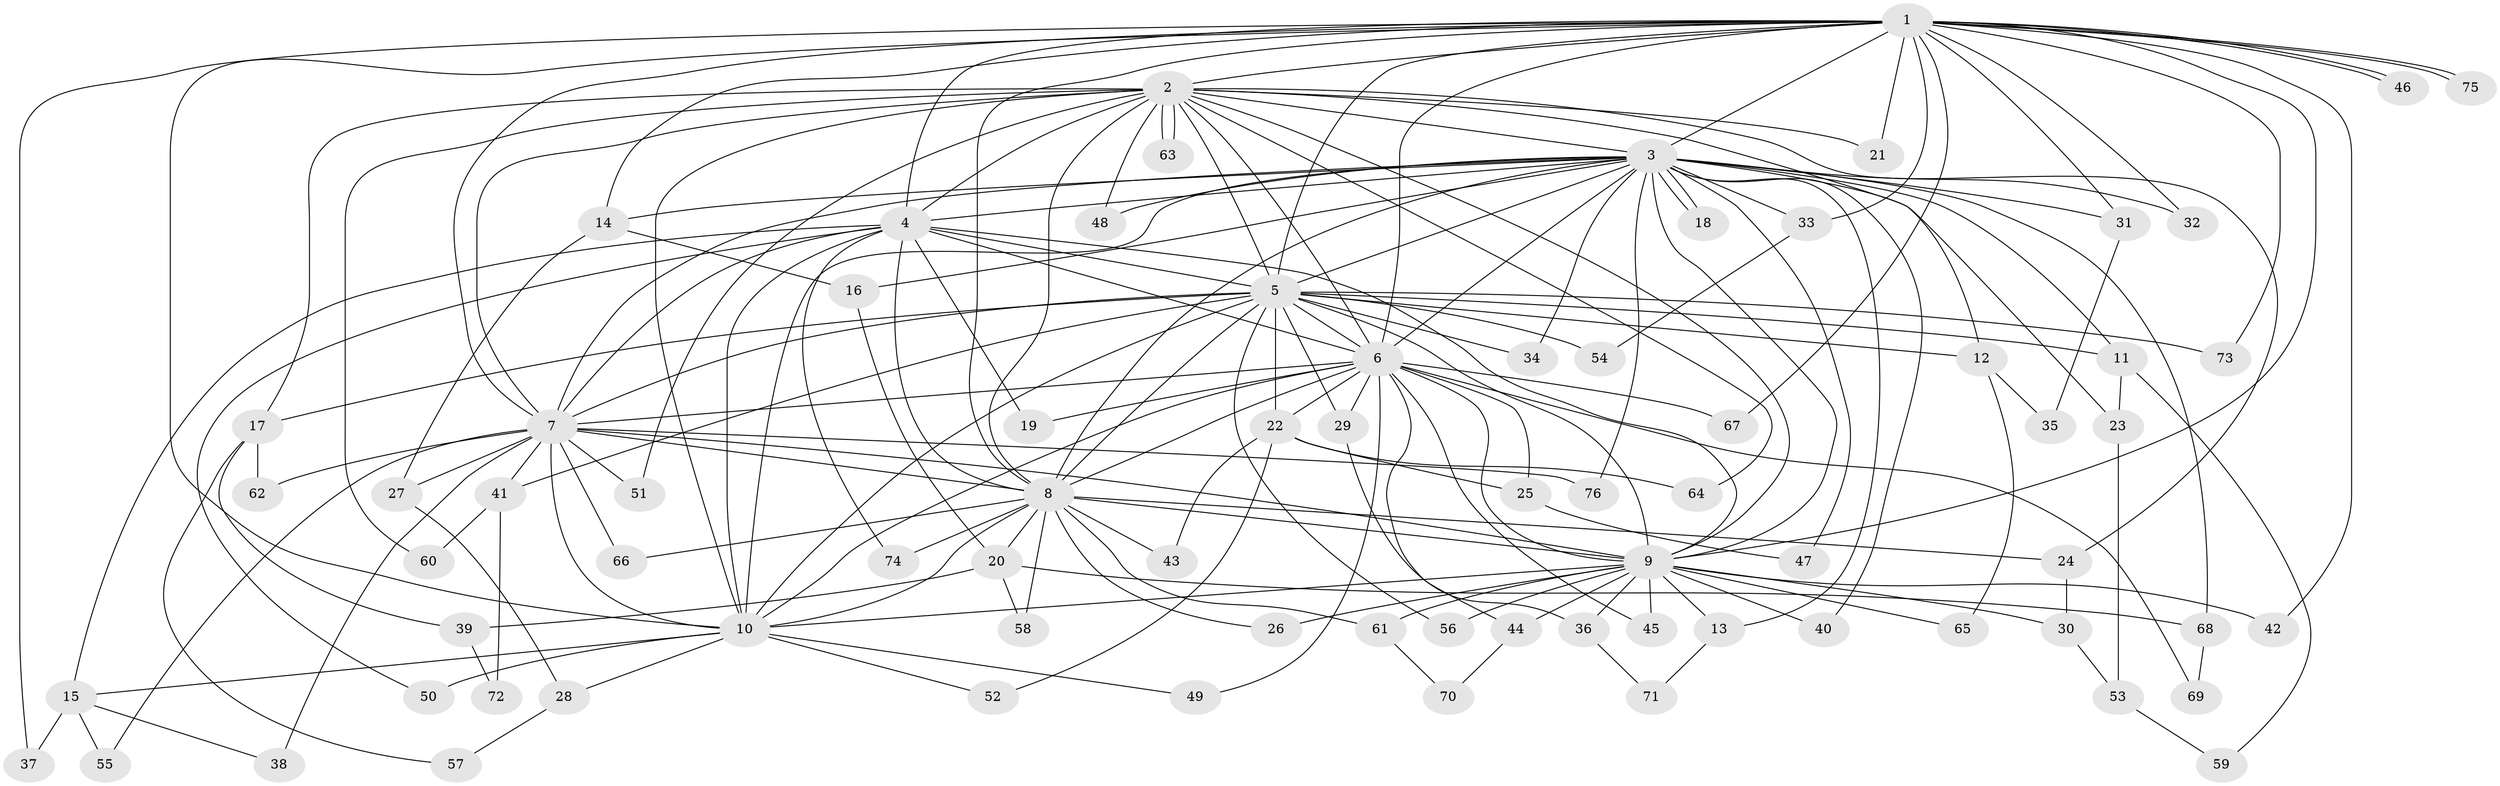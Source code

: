 // Generated by graph-tools (version 1.1) at 2025/14/03/09/25 04:14:03]
// undirected, 76 vertices, 177 edges
graph export_dot {
graph [start="1"]
  node [color=gray90,style=filled];
  1;
  2;
  3;
  4;
  5;
  6;
  7;
  8;
  9;
  10;
  11;
  12;
  13;
  14;
  15;
  16;
  17;
  18;
  19;
  20;
  21;
  22;
  23;
  24;
  25;
  26;
  27;
  28;
  29;
  30;
  31;
  32;
  33;
  34;
  35;
  36;
  37;
  38;
  39;
  40;
  41;
  42;
  43;
  44;
  45;
  46;
  47;
  48;
  49;
  50;
  51;
  52;
  53;
  54;
  55;
  56;
  57;
  58;
  59;
  60;
  61;
  62;
  63;
  64;
  65;
  66;
  67;
  68;
  69;
  70;
  71;
  72;
  73;
  74;
  75;
  76;
  1 -- 2;
  1 -- 3;
  1 -- 4;
  1 -- 5;
  1 -- 6;
  1 -- 7;
  1 -- 8;
  1 -- 9;
  1 -- 10;
  1 -- 14;
  1 -- 21;
  1 -- 31;
  1 -- 32;
  1 -- 33;
  1 -- 37;
  1 -- 42;
  1 -- 46;
  1 -- 46;
  1 -- 67;
  1 -- 73;
  1 -- 75;
  1 -- 75;
  2 -- 3;
  2 -- 4;
  2 -- 5;
  2 -- 6;
  2 -- 7;
  2 -- 8;
  2 -- 9;
  2 -- 10;
  2 -- 12;
  2 -- 17;
  2 -- 21;
  2 -- 24;
  2 -- 48;
  2 -- 51;
  2 -- 60;
  2 -- 63;
  2 -- 63;
  2 -- 64;
  3 -- 4;
  3 -- 5;
  3 -- 6;
  3 -- 7;
  3 -- 8;
  3 -- 9;
  3 -- 10;
  3 -- 11;
  3 -- 13;
  3 -- 14;
  3 -- 16;
  3 -- 18;
  3 -- 18;
  3 -- 23;
  3 -- 31;
  3 -- 32;
  3 -- 33;
  3 -- 34;
  3 -- 40;
  3 -- 47;
  3 -- 48;
  3 -- 68;
  3 -- 76;
  4 -- 5;
  4 -- 6;
  4 -- 7;
  4 -- 8;
  4 -- 9;
  4 -- 10;
  4 -- 15;
  4 -- 19;
  4 -- 50;
  4 -- 74;
  5 -- 6;
  5 -- 7;
  5 -- 8;
  5 -- 9;
  5 -- 10;
  5 -- 11;
  5 -- 12;
  5 -- 17;
  5 -- 22;
  5 -- 29;
  5 -- 34;
  5 -- 41;
  5 -- 54;
  5 -- 56;
  5 -- 73;
  6 -- 7;
  6 -- 8;
  6 -- 9;
  6 -- 10;
  6 -- 19;
  6 -- 22;
  6 -- 25;
  6 -- 29;
  6 -- 44;
  6 -- 45;
  6 -- 49;
  6 -- 67;
  6 -- 69;
  7 -- 8;
  7 -- 9;
  7 -- 10;
  7 -- 27;
  7 -- 38;
  7 -- 41;
  7 -- 51;
  7 -- 55;
  7 -- 62;
  7 -- 66;
  7 -- 76;
  8 -- 9;
  8 -- 10;
  8 -- 20;
  8 -- 24;
  8 -- 26;
  8 -- 43;
  8 -- 58;
  8 -- 61;
  8 -- 66;
  8 -- 74;
  9 -- 10;
  9 -- 13;
  9 -- 26;
  9 -- 30;
  9 -- 36;
  9 -- 40;
  9 -- 42;
  9 -- 44;
  9 -- 45;
  9 -- 56;
  9 -- 61;
  9 -- 65;
  10 -- 15;
  10 -- 28;
  10 -- 49;
  10 -- 50;
  10 -- 52;
  11 -- 23;
  11 -- 59;
  12 -- 35;
  12 -- 65;
  13 -- 71;
  14 -- 16;
  14 -- 27;
  15 -- 37;
  15 -- 38;
  15 -- 55;
  16 -- 20;
  17 -- 39;
  17 -- 57;
  17 -- 62;
  20 -- 39;
  20 -- 58;
  20 -- 68;
  22 -- 25;
  22 -- 43;
  22 -- 52;
  22 -- 64;
  23 -- 53;
  24 -- 30;
  25 -- 47;
  27 -- 28;
  28 -- 57;
  29 -- 36;
  30 -- 53;
  31 -- 35;
  33 -- 54;
  36 -- 71;
  39 -- 72;
  41 -- 60;
  41 -- 72;
  44 -- 70;
  53 -- 59;
  61 -- 70;
  68 -- 69;
}
